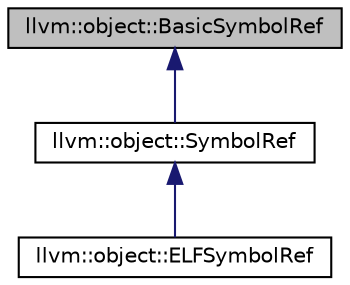 digraph "llvm::object::BasicSymbolRef"
{
 // LATEX_PDF_SIZE
  bgcolor="transparent";
  edge [fontname="Helvetica",fontsize="10",labelfontname="Helvetica",labelfontsize="10"];
  node [fontname="Helvetica",fontsize="10",shape="box"];
  Node1 [label="llvm::object::BasicSymbolRef",height=0.2,width=0.4,color="black", fillcolor="grey75", style="filled", fontcolor="black",tooltip="This is a value type class that represents a single symbol in the list of symbols in the object file."];
  Node1 -> Node2 [dir="back",color="midnightblue",fontsize="10",style="solid",fontname="Helvetica"];
  Node2 [label="llvm::object::SymbolRef",height=0.2,width=0.4,color="black",URL="$classllvm_1_1object_1_1SymbolRef.html",tooltip="This is a value type class that represents a single symbol in the list of symbols in the object file."];
  Node2 -> Node3 [dir="back",color="midnightblue",fontsize="10",style="solid",fontname="Helvetica"];
  Node3 [label="llvm::object::ELFSymbolRef",height=0.2,width=0.4,color="black",URL="$classllvm_1_1object_1_1ELFSymbolRef.html",tooltip=" "];
}
